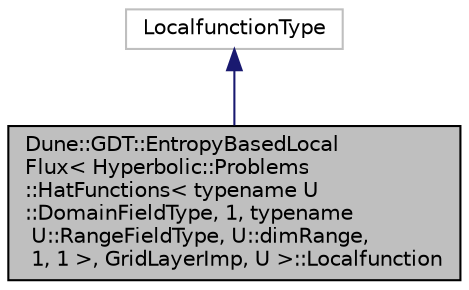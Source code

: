 digraph "Dune::GDT::EntropyBasedLocalFlux&lt; Hyperbolic::Problems::HatFunctions&lt; typename U::DomainFieldType, 1, typename U::RangeFieldType, U::dimRange, 1, 1 &gt;, GridLayerImp, U &gt;::Localfunction"
{
  edge [fontname="Helvetica",fontsize="10",labelfontname="Helvetica",labelfontsize="10"];
  node [fontname="Helvetica",fontsize="10",shape=record];
  Node0 [label="Dune::GDT::EntropyBasedLocal\lFlux\< Hyperbolic::Problems\l::HatFunctions\< typename U\l::DomainFieldType, 1, typename\l U::RangeFieldType, U::dimRange,\l 1, 1 \>, GridLayerImp, U \>::Localfunction",height=0.2,width=0.4,color="black", fillcolor="grey75", style="filled", fontcolor="black"];
  Node1 -> Node0 [dir="back",color="midnightblue",fontsize="10",style="solid",fontname="Helvetica"];
  Node1 [label="LocalfunctionType",height=0.2,width=0.4,color="grey75", fillcolor="white", style="filled"];
}
